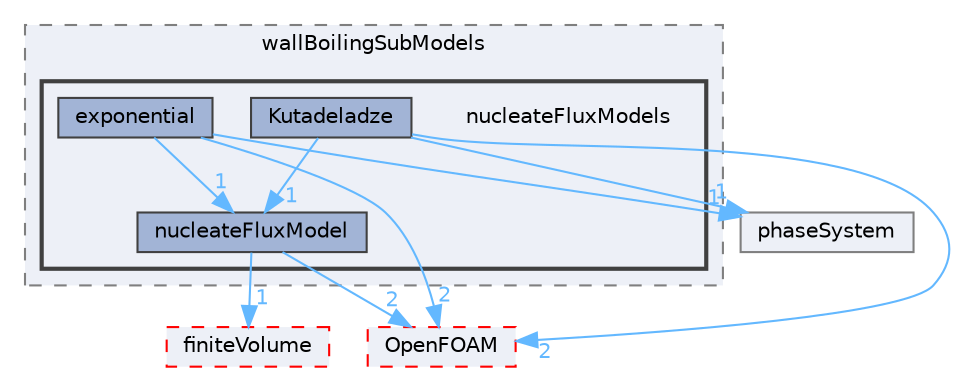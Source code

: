 digraph "src/phaseSystemModels/reactingEuler/multiphaseSystem/derivedFvPatchFields/wallBoilingSubModels/nucleateFluxModels"
{
 // LATEX_PDF_SIZE
  bgcolor="transparent";
  edge [fontname=Helvetica,fontsize=10,labelfontname=Helvetica,labelfontsize=10];
  node [fontname=Helvetica,fontsize=10,shape=box,height=0.2,width=0.4];
  compound=true
  subgraph clusterdir_ea8b62f2044edae098ab01ad23036473 {
    graph [ bgcolor="#edf0f7", pencolor="grey50", label="wallBoilingSubModels", fontname=Helvetica,fontsize=10 style="filled,dashed", URL="dir_ea8b62f2044edae098ab01ad23036473.html",tooltip=""]
  subgraph clusterdir_793507738a969c2b6c69e42299c4fe14 {
    graph [ bgcolor="#edf0f7", pencolor="grey25", label="", fontname=Helvetica,fontsize=10 style="filled,bold", URL="dir_793507738a969c2b6c69e42299c4fe14.html",tooltip=""]
    dir_793507738a969c2b6c69e42299c4fe14 [shape=plaintext, label="nucleateFluxModels"];
  dir_08ad3748fea7b52ef7ba2f4014c3aa39 [label="exponential", fillcolor="#a2b4d6", color="grey25", style="filled", URL="dir_08ad3748fea7b52ef7ba2f4014c3aa39.html",tooltip=""];
  dir_840b70a76d3965dd9bb78b31ede4c8af [label="Kutadeladze", fillcolor="#a2b4d6", color="grey25", style="filled", URL="dir_840b70a76d3965dd9bb78b31ede4c8af.html",tooltip=""];
  dir_835a199a17df584b3892343dca9ea9f0 [label="nucleateFluxModel", fillcolor="#a2b4d6", color="grey25", style="filled", URL="dir_835a199a17df584b3892343dca9ea9f0.html",tooltip=""];
  }
  }
  dir_9bd15774b555cf7259a6fa18f99fe99b [label="finiteVolume", fillcolor="#edf0f7", color="red", style="filled,dashed", URL="dir_9bd15774b555cf7259a6fa18f99fe99b.html",tooltip=""];
  dir_c5473ff19b20e6ec4dfe5c310b3778a8 [label="OpenFOAM", fillcolor="#edf0f7", color="red", style="filled,dashed", URL="dir_c5473ff19b20e6ec4dfe5c310b3778a8.html",tooltip=""];
  dir_dfe19b54a98af0254be9d6c989217747 [label="phaseSystem", fillcolor="#edf0f7", color="grey50", style="filled", URL="dir_dfe19b54a98af0254be9d6c989217747.html",tooltip=""];
  dir_08ad3748fea7b52ef7ba2f4014c3aa39->dir_835a199a17df584b3892343dca9ea9f0 [headlabel="1", labeldistance=1.5 headhref="dir_001201_002624.html" href="dir_001201_002624.html" color="steelblue1" fontcolor="steelblue1"];
  dir_08ad3748fea7b52ef7ba2f4014c3aa39->dir_c5473ff19b20e6ec4dfe5c310b3778a8 [headlabel="2", labeldistance=1.5 headhref="dir_001201_002695.html" href="dir_001201_002695.html" color="steelblue1" fontcolor="steelblue1"];
  dir_08ad3748fea7b52ef7ba2f4014c3aa39->dir_dfe19b54a98af0254be9d6c989217747 [headlabel="1", labeldistance=1.5 headhref="dir_001201_002906.html" href="dir_001201_002906.html" color="steelblue1" fontcolor="steelblue1"];
  dir_840b70a76d3965dd9bb78b31ede4c8af->dir_835a199a17df584b3892343dca9ea9f0 [headlabel="1", labeldistance=1.5 headhref="dir_002055_002624.html" href="dir_002055_002624.html" color="steelblue1" fontcolor="steelblue1"];
  dir_840b70a76d3965dd9bb78b31ede4c8af->dir_c5473ff19b20e6ec4dfe5c310b3778a8 [headlabel="2", labeldistance=1.5 headhref="dir_002055_002695.html" href="dir_002055_002695.html" color="steelblue1" fontcolor="steelblue1"];
  dir_840b70a76d3965dd9bb78b31ede4c8af->dir_dfe19b54a98af0254be9d6c989217747 [headlabel="1", labeldistance=1.5 headhref="dir_002055_002906.html" href="dir_002055_002906.html" color="steelblue1" fontcolor="steelblue1"];
  dir_835a199a17df584b3892343dca9ea9f0->dir_9bd15774b555cf7259a6fa18f99fe99b [headlabel="1", labeldistance=1.5 headhref="dir_002624_001387.html" href="dir_002624_001387.html" color="steelblue1" fontcolor="steelblue1"];
  dir_835a199a17df584b3892343dca9ea9f0->dir_c5473ff19b20e6ec4dfe5c310b3778a8 [headlabel="2", labeldistance=1.5 headhref="dir_002624_002695.html" href="dir_002624_002695.html" color="steelblue1" fontcolor="steelblue1"];
}
